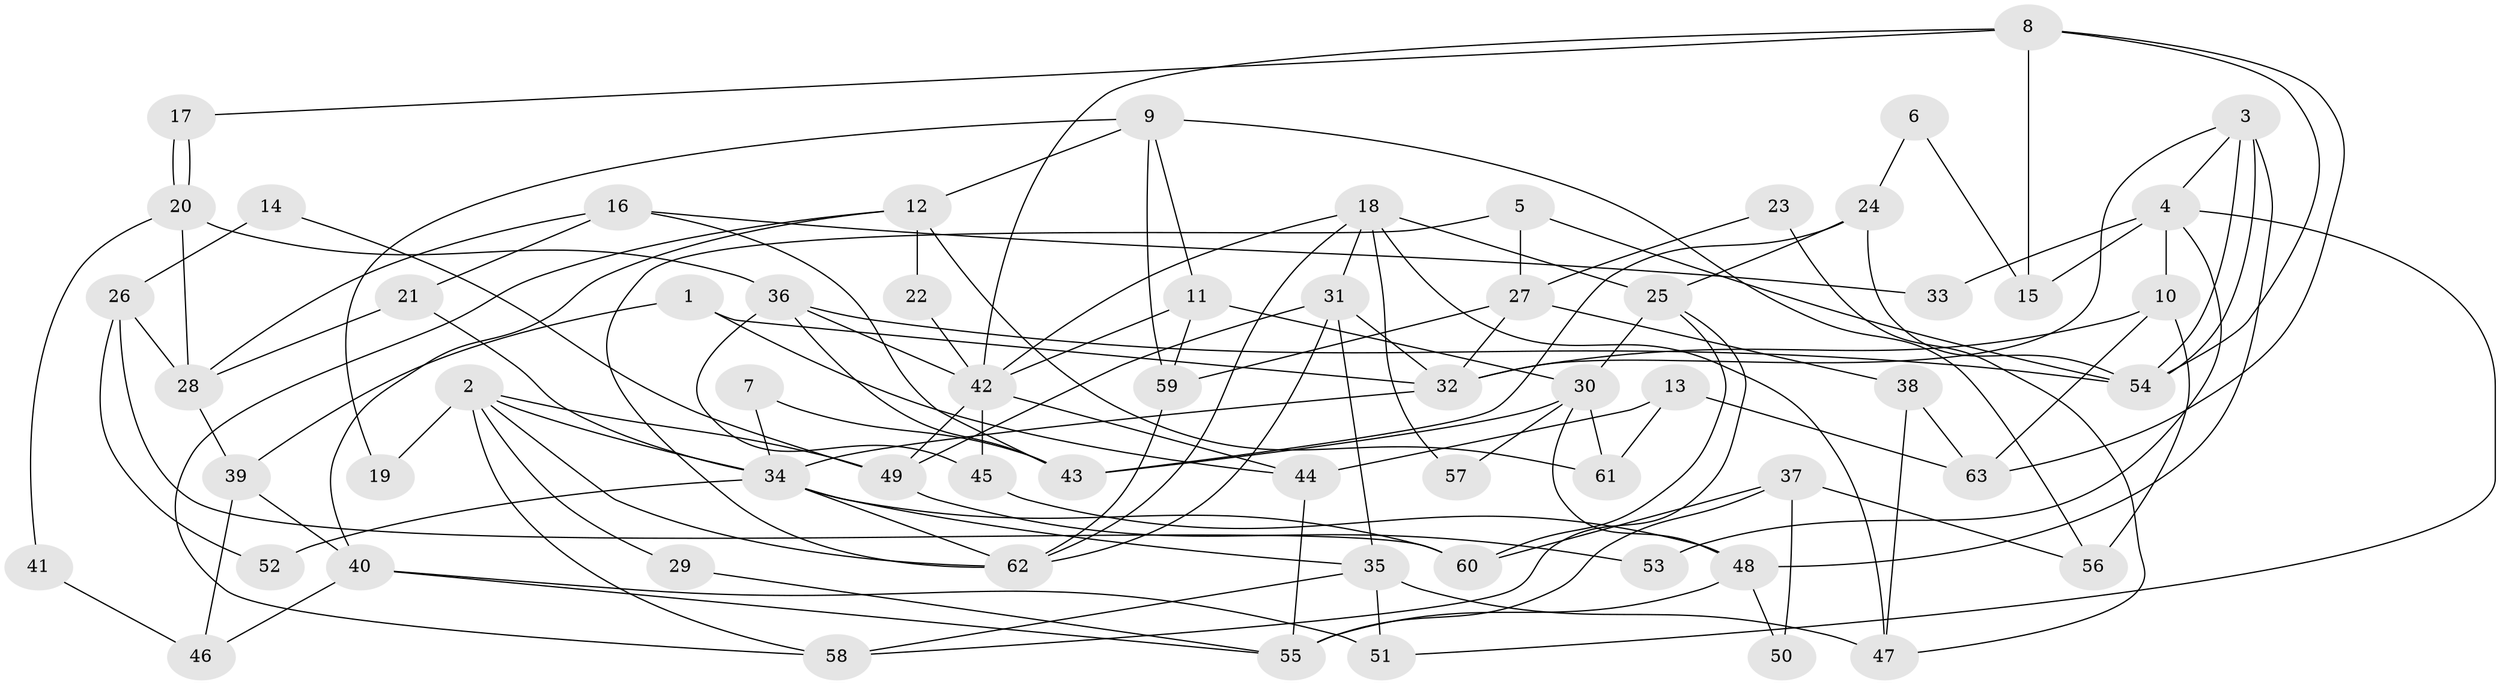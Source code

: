 // Generated by graph-tools (version 1.1) at 2025/48/03/09/25 04:48:59]
// undirected, 63 vertices, 126 edges
graph export_dot {
graph [start="1"]
  node [color=gray90,style=filled];
  1;
  2;
  3;
  4;
  5;
  6;
  7;
  8;
  9;
  10;
  11;
  12;
  13;
  14;
  15;
  16;
  17;
  18;
  19;
  20;
  21;
  22;
  23;
  24;
  25;
  26;
  27;
  28;
  29;
  30;
  31;
  32;
  33;
  34;
  35;
  36;
  37;
  38;
  39;
  40;
  41;
  42;
  43;
  44;
  45;
  46;
  47;
  48;
  49;
  50;
  51;
  52;
  53;
  54;
  55;
  56;
  57;
  58;
  59;
  60;
  61;
  62;
  63;
  1 -- 32;
  1 -- 39;
  1 -- 44;
  2 -- 58;
  2 -- 62;
  2 -- 19;
  2 -- 29;
  2 -- 34;
  2 -- 49;
  3 -- 48;
  3 -- 54;
  3 -- 54;
  3 -- 4;
  3 -- 32;
  4 -- 10;
  4 -- 15;
  4 -- 33;
  4 -- 51;
  4 -- 53;
  5 -- 62;
  5 -- 27;
  5 -- 54;
  6 -- 15;
  6 -- 24;
  7 -- 43;
  7 -- 34;
  8 -- 63;
  8 -- 54;
  8 -- 15;
  8 -- 17;
  8 -- 42;
  9 -- 59;
  9 -- 12;
  9 -- 11;
  9 -- 19;
  9 -- 56;
  10 -- 32;
  10 -- 56;
  10 -- 63;
  11 -- 42;
  11 -- 30;
  11 -- 59;
  12 -- 40;
  12 -- 61;
  12 -- 22;
  12 -- 58;
  13 -- 44;
  13 -- 63;
  13 -- 61;
  14 -- 49;
  14 -- 26;
  16 -- 43;
  16 -- 28;
  16 -- 21;
  16 -- 33;
  17 -- 20;
  17 -- 20;
  18 -- 42;
  18 -- 31;
  18 -- 25;
  18 -- 47;
  18 -- 57;
  18 -- 62;
  20 -- 36;
  20 -- 28;
  20 -- 41;
  21 -- 34;
  21 -- 28;
  22 -- 42;
  23 -- 27;
  23 -- 47;
  24 -- 54;
  24 -- 25;
  24 -- 43;
  25 -- 30;
  25 -- 58;
  25 -- 60;
  26 -- 60;
  26 -- 28;
  26 -- 52;
  27 -- 59;
  27 -- 32;
  27 -- 38;
  28 -- 39;
  29 -- 55;
  30 -- 43;
  30 -- 48;
  30 -- 57;
  30 -- 61;
  31 -- 62;
  31 -- 32;
  31 -- 35;
  31 -- 49;
  32 -- 34;
  34 -- 35;
  34 -- 52;
  34 -- 60;
  34 -- 62;
  35 -- 58;
  35 -- 47;
  35 -- 51;
  36 -- 54;
  36 -- 42;
  36 -- 43;
  36 -- 45;
  37 -- 60;
  37 -- 55;
  37 -- 50;
  37 -- 56;
  38 -- 47;
  38 -- 63;
  39 -- 40;
  39 -- 46;
  40 -- 51;
  40 -- 55;
  40 -- 46;
  41 -- 46;
  42 -- 49;
  42 -- 44;
  42 -- 45;
  44 -- 55;
  45 -- 48;
  48 -- 50;
  48 -- 55;
  49 -- 53;
  59 -- 62;
}
